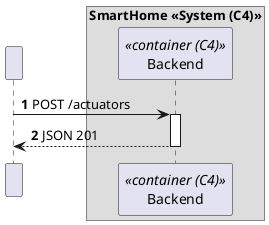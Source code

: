 @startuml
'https://plantuml.com/sequence-diagram
!pragma layout smetana

autonumber


participant " " as HTTP

box "SmartHome <<System (C4)>>"
    participant "Backend" as BE<<container (C4)>>

end box

HTTP -> BE : POST /actuators
activate BE

BE --> HTTP : JSON 201
deactivate BE




@enduml